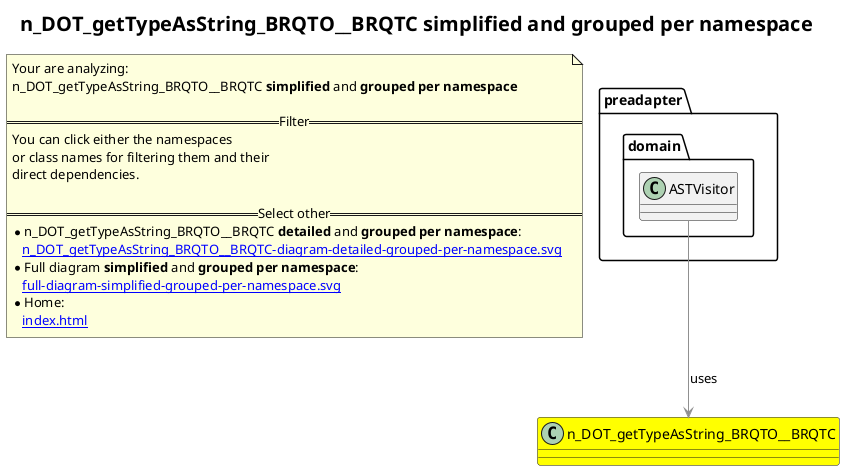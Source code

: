 @startuml
title <size:20>n_DOT_getTypeAsString_BRQTO__BRQTC **simplified** and **grouped per namespace**</size>
note "Your are analyzing:\nn_DOT_getTypeAsString_BRQTO__BRQTC **simplified** and **grouped per namespace**\n\n==Filter==\nYou can click either the namespaces \nor class names for filtering them and their\ndirect dependencies.\n\n==Select other==\n* n_DOT_getTypeAsString_BRQTO__BRQTC **detailed** and **grouped per namespace**:\n   [[n_DOT_getTypeAsString_BRQTO__BRQTC-diagram-detailed-grouped-per-namespace.svg]]\n* Full diagram **simplified** and **grouped per namespace**:\n   [[full-diagram-simplified-grouped-per-namespace.svg]]\n* Home:\n   [[index.html]]" as FloatingNote
class n_DOT_getTypeAsString_BRQTO__BRQTC [[n_DOT_getTypeAsString_BRQTO__BRQTC-diagram-simplified-grouped-per-namespace.svg]] #yellow {
}
' Closing all previous_sub_namespace_list namespace None because file analysis is finished.
namespace preadapter [[preadapter-diagram-simplified-grouped-per-namespace.svg]] {
namespace preadapter.domain [[preadapter.domain-diagram-simplified-grouped-per-namespace.svg]] {
  class preadapter.domain.ASTVisitor [[preadapter.domain.ASTVisitor-diagram-simplified-grouped-per-namespace.svg]]  {
  }
'Compared namespace preadapter.domain [[preadapter.domain-diagram-simplified-grouped-per-namespace.svg]] { with last element of   }
' Closing all previous_sub_namespace_list namespace None because file analysis is finished.
' Closing namespace domain
}
' Closing namespace preadapter
}
 ' *************************************** 
 ' *************************************** 
 ' *************************************** 
' Class relations extracted from namespace:
' 
' Class relations extracted from namespace:
' preadapter.domain
preadapter.domain.ASTVisitor -[#909090]-> n_DOT_getTypeAsString_BRQTO__BRQTC  : uses 
@enduml
